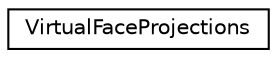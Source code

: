 digraph "Graphical Class Hierarchy"
{
 // LATEX_PDF_SIZE
  edge [fontname="Helvetica",fontsize="10",labelfontname="Helvetica",labelfontsize="10"];
  node [fontname="Helvetica",fontsize="10",shape=record];
  rankdir="LR";
  Node0 [label="VirtualFaceProjections",height=0.2,width=0.4,color="black", fillcolor="white", style="filled",URL="$classVirtualFaceProjections.html",tooltip=" "];
}
